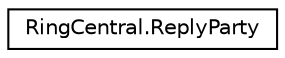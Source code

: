 digraph "Graphical Class Hierarchy"
{
 // LATEX_PDF_SIZE
  edge [fontname="Helvetica",fontsize="10",labelfontname="Helvetica",labelfontsize="10"];
  node [fontname="Helvetica",fontsize="10",shape=record];
  rankdir="LR";
  Node0 [label="RingCentral.ReplyParty",height=0.2,width=0.4,color="black", fillcolor="white", style="filled",URL="$classRingCentral_1_1ReplyParty.html",tooltip=" "];
}
